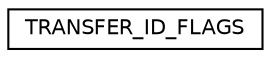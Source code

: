digraph "Graphical Class Hierarchy"
{
  edge [fontname="Helvetica",fontsize="10",labelfontname="Helvetica",labelfontsize="10"];
  node [fontname="Helvetica",fontsize="10",shape=record];
  rankdir="LR";
  Node1 [label="TRANSFER_ID_FLAGS",height=0.2,width=0.4,color="black", fillcolor="white", style="filled",URL="$union_t_r_a_n_s_f_e_r___i_d___f_l_a_g_s.html"];
}
